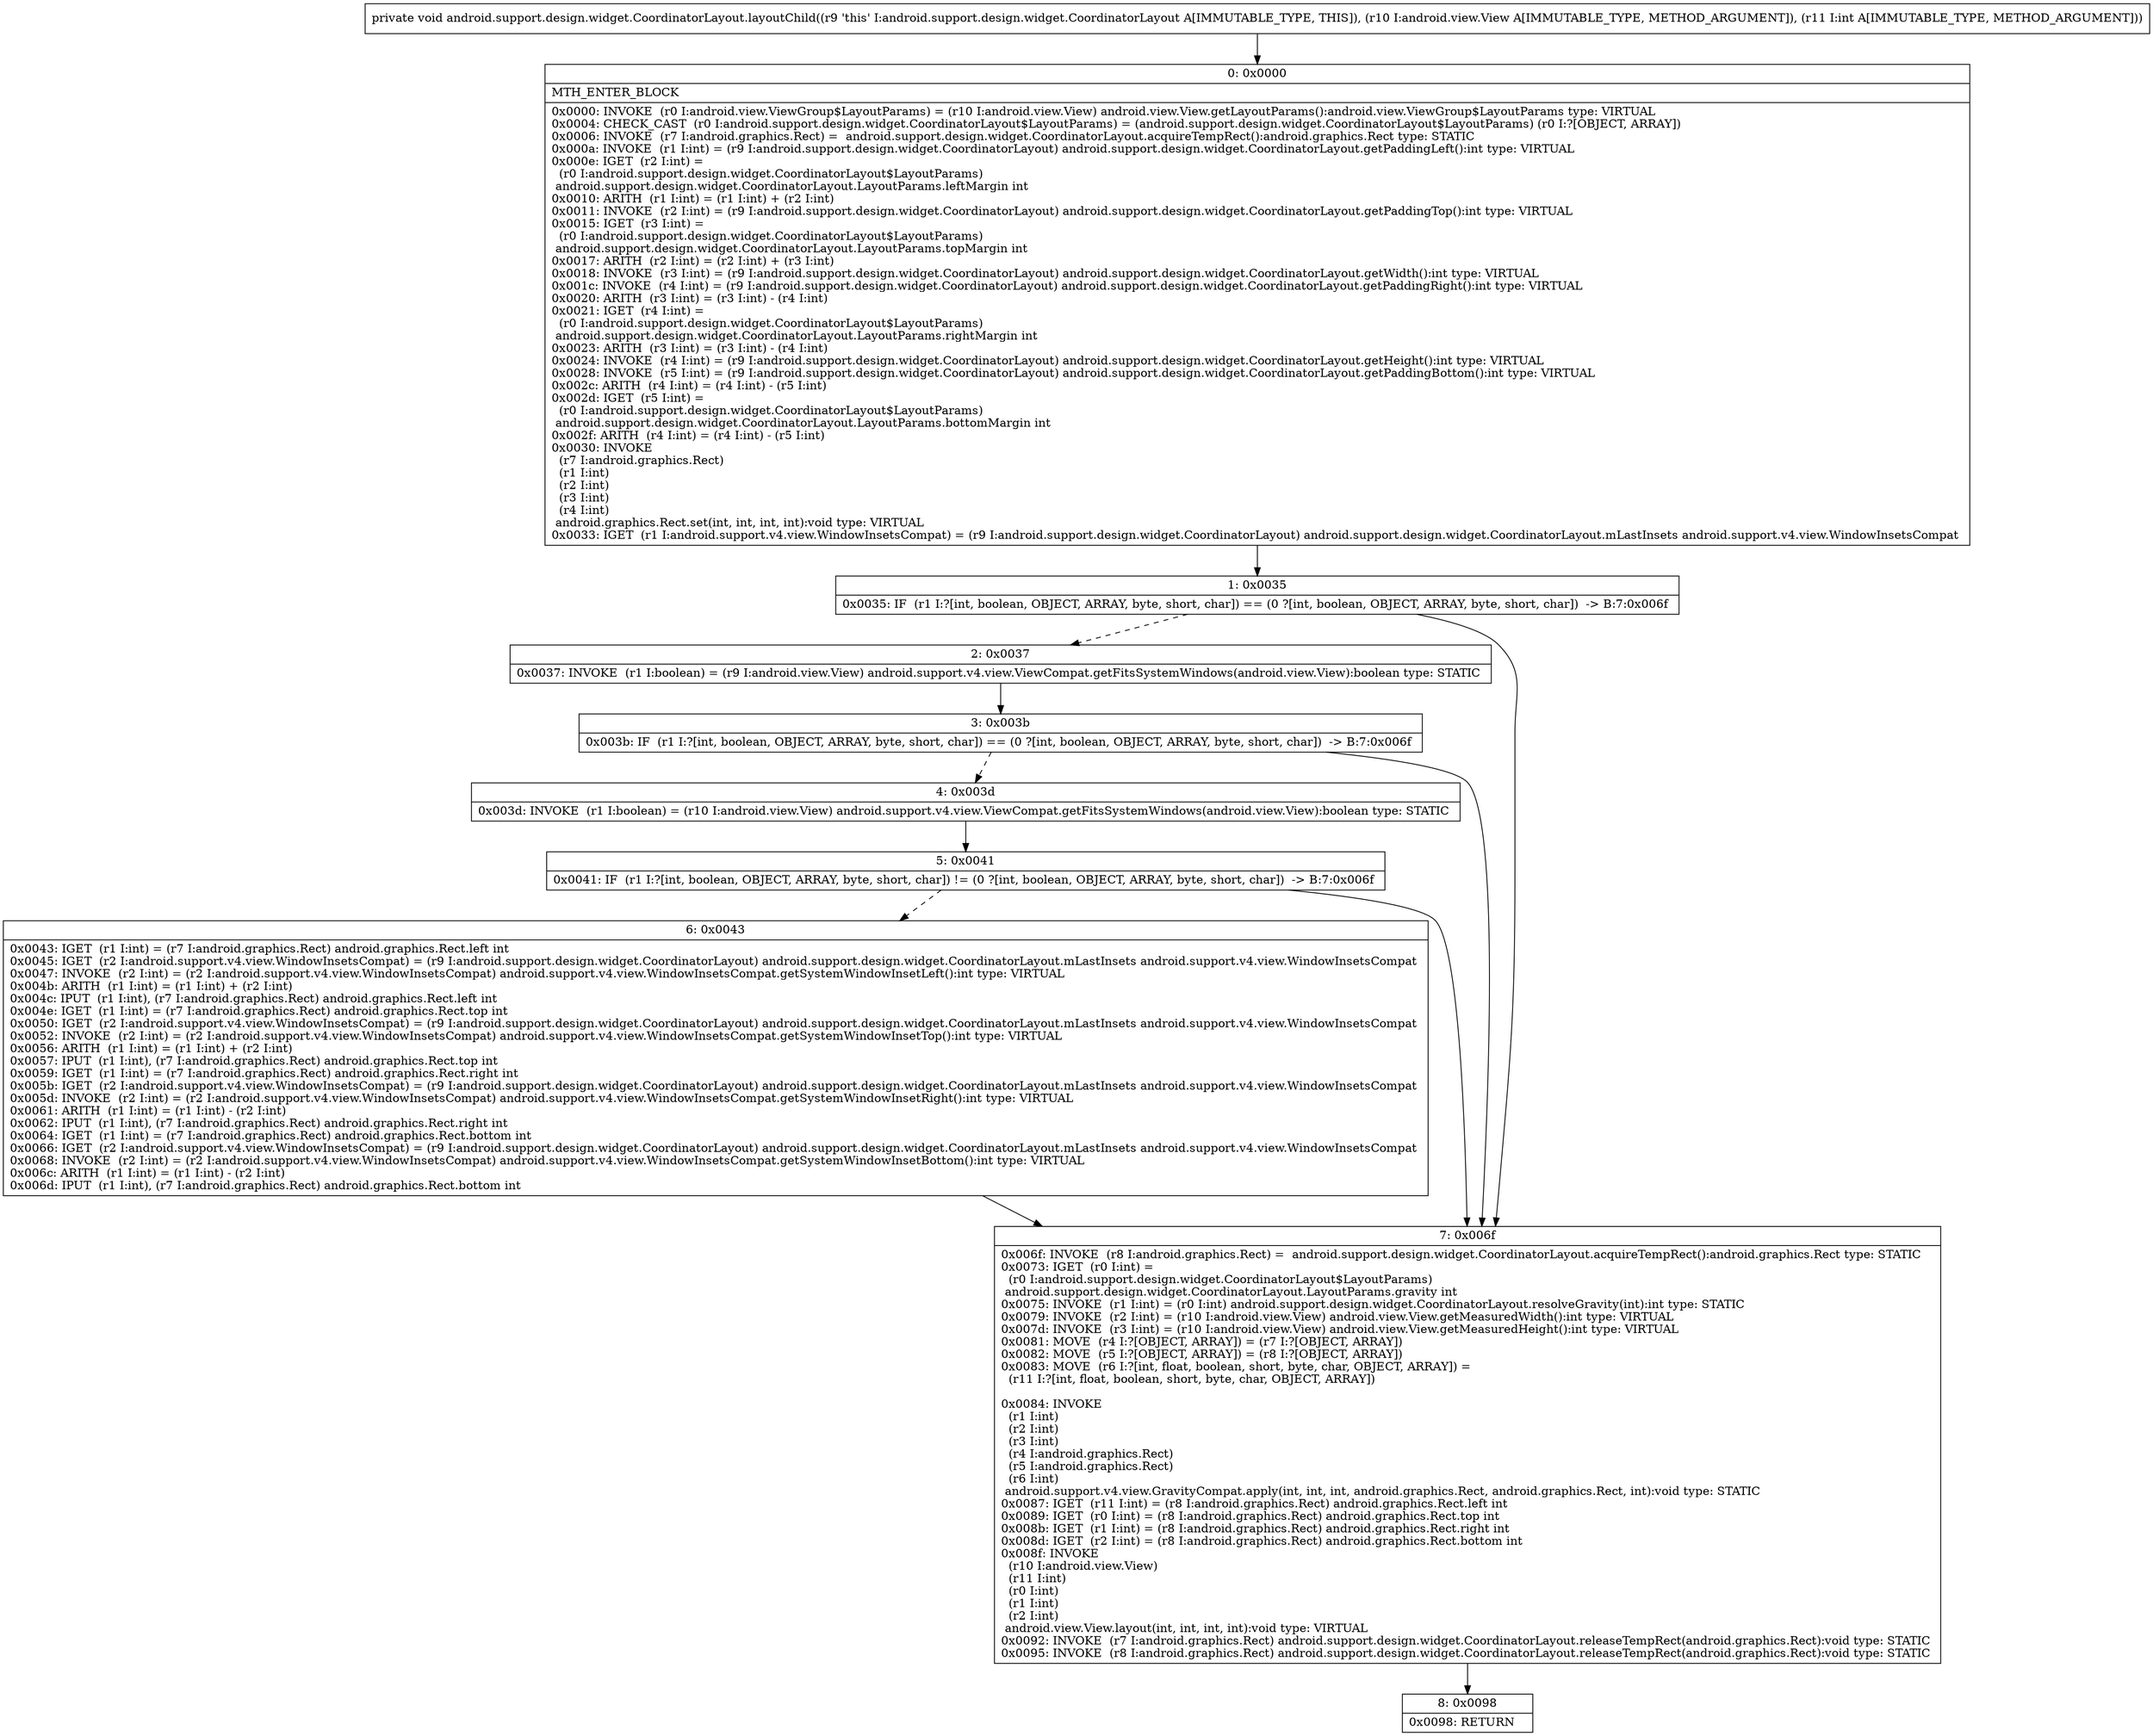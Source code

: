 digraph "CFG forandroid.support.design.widget.CoordinatorLayout.layoutChild(Landroid\/view\/View;I)V" {
Node_0 [shape=record,label="{0\:\ 0x0000|MTH_ENTER_BLOCK\l|0x0000: INVOKE  (r0 I:android.view.ViewGroup$LayoutParams) = (r10 I:android.view.View) android.view.View.getLayoutParams():android.view.ViewGroup$LayoutParams type: VIRTUAL \l0x0004: CHECK_CAST  (r0 I:android.support.design.widget.CoordinatorLayout$LayoutParams) = (android.support.design.widget.CoordinatorLayout$LayoutParams) (r0 I:?[OBJECT, ARRAY]) \l0x0006: INVOKE  (r7 I:android.graphics.Rect) =  android.support.design.widget.CoordinatorLayout.acquireTempRect():android.graphics.Rect type: STATIC \l0x000a: INVOKE  (r1 I:int) = (r9 I:android.support.design.widget.CoordinatorLayout) android.support.design.widget.CoordinatorLayout.getPaddingLeft():int type: VIRTUAL \l0x000e: IGET  (r2 I:int) = \l  (r0 I:android.support.design.widget.CoordinatorLayout$LayoutParams)\l android.support.design.widget.CoordinatorLayout.LayoutParams.leftMargin int \l0x0010: ARITH  (r1 I:int) = (r1 I:int) + (r2 I:int) \l0x0011: INVOKE  (r2 I:int) = (r9 I:android.support.design.widget.CoordinatorLayout) android.support.design.widget.CoordinatorLayout.getPaddingTop():int type: VIRTUAL \l0x0015: IGET  (r3 I:int) = \l  (r0 I:android.support.design.widget.CoordinatorLayout$LayoutParams)\l android.support.design.widget.CoordinatorLayout.LayoutParams.topMargin int \l0x0017: ARITH  (r2 I:int) = (r2 I:int) + (r3 I:int) \l0x0018: INVOKE  (r3 I:int) = (r9 I:android.support.design.widget.CoordinatorLayout) android.support.design.widget.CoordinatorLayout.getWidth():int type: VIRTUAL \l0x001c: INVOKE  (r4 I:int) = (r9 I:android.support.design.widget.CoordinatorLayout) android.support.design.widget.CoordinatorLayout.getPaddingRight():int type: VIRTUAL \l0x0020: ARITH  (r3 I:int) = (r3 I:int) \- (r4 I:int) \l0x0021: IGET  (r4 I:int) = \l  (r0 I:android.support.design.widget.CoordinatorLayout$LayoutParams)\l android.support.design.widget.CoordinatorLayout.LayoutParams.rightMargin int \l0x0023: ARITH  (r3 I:int) = (r3 I:int) \- (r4 I:int) \l0x0024: INVOKE  (r4 I:int) = (r9 I:android.support.design.widget.CoordinatorLayout) android.support.design.widget.CoordinatorLayout.getHeight():int type: VIRTUAL \l0x0028: INVOKE  (r5 I:int) = (r9 I:android.support.design.widget.CoordinatorLayout) android.support.design.widget.CoordinatorLayout.getPaddingBottom():int type: VIRTUAL \l0x002c: ARITH  (r4 I:int) = (r4 I:int) \- (r5 I:int) \l0x002d: IGET  (r5 I:int) = \l  (r0 I:android.support.design.widget.CoordinatorLayout$LayoutParams)\l android.support.design.widget.CoordinatorLayout.LayoutParams.bottomMargin int \l0x002f: ARITH  (r4 I:int) = (r4 I:int) \- (r5 I:int) \l0x0030: INVOKE  \l  (r7 I:android.graphics.Rect)\l  (r1 I:int)\l  (r2 I:int)\l  (r3 I:int)\l  (r4 I:int)\l android.graphics.Rect.set(int, int, int, int):void type: VIRTUAL \l0x0033: IGET  (r1 I:android.support.v4.view.WindowInsetsCompat) = (r9 I:android.support.design.widget.CoordinatorLayout) android.support.design.widget.CoordinatorLayout.mLastInsets android.support.v4.view.WindowInsetsCompat \l}"];
Node_1 [shape=record,label="{1\:\ 0x0035|0x0035: IF  (r1 I:?[int, boolean, OBJECT, ARRAY, byte, short, char]) == (0 ?[int, boolean, OBJECT, ARRAY, byte, short, char])  \-\> B:7:0x006f \l}"];
Node_2 [shape=record,label="{2\:\ 0x0037|0x0037: INVOKE  (r1 I:boolean) = (r9 I:android.view.View) android.support.v4.view.ViewCompat.getFitsSystemWindows(android.view.View):boolean type: STATIC \l}"];
Node_3 [shape=record,label="{3\:\ 0x003b|0x003b: IF  (r1 I:?[int, boolean, OBJECT, ARRAY, byte, short, char]) == (0 ?[int, boolean, OBJECT, ARRAY, byte, short, char])  \-\> B:7:0x006f \l}"];
Node_4 [shape=record,label="{4\:\ 0x003d|0x003d: INVOKE  (r1 I:boolean) = (r10 I:android.view.View) android.support.v4.view.ViewCompat.getFitsSystemWindows(android.view.View):boolean type: STATIC \l}"];
Node_5 [shape=record,label="{5\:\ 0x0041|0x0041: IF  (r1 I:?[int, boolean, OBJECT, ARRAY, byte, short, char]) != (0 ?[int, boolean, OBJECT, ARRAY, byte, short, char])  \-\> B:7:0x006f \l}"];
Node_6 [shape=record,label="{6\:\ 0x0043|0x0043: IGET  (r1 I:int) = (r7 I:android.graphics.Rect) android.graphics.Rect.left int \l0x0045: IGET  (r2 I:android.support.v4.view.WindowInsetsCompat) = (r9 I:android.support.design.widget.CoordinatorLayout) android.support.design.widget.CoordinatorLayout.mLastInsets android.support.v4.view.WindowInsetsCompat \l0x0047: INVOKE  (r2 I:int) = (r2 I:android.support.v4.view.WindowInsetsCompat) android.support.v4.view.WindowInsetsCompat.getSystemWindowInsetLeft():int type: VIRTUAL \l0x004b: ARITH  (r1 I:int) = (r1 I:int) + (r2 I:int) \l0x004c: IPUT  (r1 I:int), (r7 I:android.graphics.Rect) android.graphics.Rect.left int \l0x004e: IGET  (r1 I:int) = (r7 I:android.graphics.Rect) android.graphics.Rect.top int \l0x0050: IGET  (r2 I:android.support.v4.view.WindowInsetsCompat) = (r9 I:android.support.design.widget.CoordinatorLayout) android.support.design.widget.CoordinatorLayout.mLastInsets android.support.v4.view.WindowInsetsCompat \l0x0052: INVOKE  (r2 I:int) = (r2 I:android.support.v4.view.WindowInsetsCompat) android.support.v4.view.WindowInsetsCompat.getSystemWindowInsetTop():int type: VIRTUAL \l0x0056: ARITH  (r1 I:int) = (r1 I:int) + (r2 I:int) \l0x0057: IPUT  (r1 I:int), (r7 I:android.graphics.Rect) android.graphics.Rect.top int \l0x0059: IGET  (r1 I:int) = (r7 I:android.graphics.Rect) android.graphics.Rect.right int \l0x005b: IGET  (r2 I:android.support.v4.view.WindowInsetsCompat) = (r9 I:android.support.design.widget.CoordinatorLayout) android.support.design.widget.CoordinatorLayout.mLastInsets android.support.v4.view.WindowInsetsCompat \l0x005d: INVOKE  (r2 I:int) = (r2 I:android.support.v4.view.WindowInsetsCompat) android.support.v4.view.WindowInsetsCompat.getSystemWindowInsetRight():int type: VIRTUAL \l0x0061: ARITH  (r1 I:int) = (r1 I:int) \- (r2 I:int) \l0x0062: IPUT  (r1 I:int), (r7 I:android.graphics.Rect) android.graphics.Rect.right int \l0x0064: IGET  (r1 I:int) = (r7 I:android.graphics.Rect) android.graphics.Rect.bottom int \l0x0066: IGET  (r2 I:android.support.v4.view.WindowInsetsCompat) = (r9 I:android.support.design.widget.CoordinatorLayout) android.support.design.widget.CoordinatorLayout.mLastInsets android.support.v4.view.WindowInsetsCompat \l0x0068: INVOKE  (r2 I:int) = (r2 I:android.support.v4.view.WindowInsetsCompat) android.support.v4.view.WindowInsetsCompat.getSystemWindowInsetBottom():int type: VIRTUAL \l0x006c: ARITH  (r1 I:int) = (r1 I:int) \- (r2 I:int) \l0x006d: IPUT  (r1 I:int), (r7 I:android.graphics.Rect) android.graphics.Rect.bottom int \l}"];
Node_7 [shape=record,label="{7\:\ 0x006f|0x006f: INVOKE  (r8 I:android.graphics.Rect) =  android.support.design.widget.CoordinatorLayout.acquireTempRect():android.graphics.Rect type: STATIC \l0x0073: IGET  (r0 I:int) = \l  (r0 I:android.support.design.widget.CoordinatorLayout$LayoutParams)\l android.support.design.widget.CoordinatorLayout.LayoutParams.gravity int \l0x0075: INVOKE  (r1 I:int) = (r0 I:int) android.support.design.widget.CoordinatorLayout.resolveGravity(int):int type: STATIC \l0x0079: INVOKE  (r2 I:int) = (r10 I:android.view.View) android.view.View.getMeasuredWidth():int type: VIRTUAL \l0x007d: INVOKE  (r3 I:int) = (r10 I:android.view.View) android.view.View.getMeasuredHeight():int type: VIRTUAL \l0x0081: MOVE  (r4 I:?[OBJECT, ARRAY]) = (r7 I:?[OBJECT, ARRAY]) \l0x0082: MOVE  (r5 I:?[OBJECT, ARRAY]) = (r8 I:?[OBJECT, ARRAY]) \l0x0083: MOVE  (r6 I:?[int, float, boolean, short, byte, char, OBJECT, ARRAY]) = \l  (r11 I:?[int, float, boolean, short, byte, char, OBJECT, ARRAY])\l \l0x0084: INVOKE  \l  (r1 I:int)\l  (r2 I:int)\l  (r3 I:int)\l  (r4 I:android.graphics.Rect)\l  (r5 I:android.graphics.Rect)\l  (r6 I:int)\l android.support.v4.view.GravityCompat.apply(int, int, int, android.graphics.Rect, android.graphics.Rect, int):void type: STATIC \l0x0087: IGET  (r11 I:int) = (r8 I:android.graphics.Rect) android.graphics.Rect.left int \l0x0089: IGET  (r0 I:int) = (r8 I:android.graphics.Rect) android.graphics.Rect.top int \l0x008b: IGET  (r1 I:int) = (r8 I:android.graphics.Rect) android.graphics.Rect.right int \l0x008d: IGET  (r2 I:int) = (r8 I:android.graphics.Rect) android.graphics.Rect.bottom int \l0x008f: INVOKE  \l  (r10 I:android.view.View)\l  (r11 I:int)\l  (r0 I:int)\l  (r1 I:int)\l  (r2 I:int)\l android.view.View.layout(int, int, int, int):void type: VIRTUAL \l0x0092: INVOKE  (r7 I:android.graphics.Rect) android.support.design.widget.CoordinatorLayout.releaseTempRect(android.graphics.Rect):void type: STATIC \l0x0095: INVOKE  (r8 I:android.graphics.Rect) android.support.design.widget.CoordinatorLayout.releaseTempRect(android.graphics.Rect):void type: STATIC \l}"];
Node_8 [shape=record,label="{8\:\ 0x0098|0x0098: RETURN   \l}"];
MethodNode[shape=record,label="{private void android.support.design.widget.CoordinatorLayout.layoutChild((r9 'this' I:android.support.design.widget.CoordinatorLayout A[IMMUTABLE_TYPE, THIS]), (r10 I:android.view.View A[IMMUTABLE_TYPE, METHOD_ARGUMENT]), (r11 I:int A[IMMUTABLE_TYPE, METHOD_ARGUMENT])) }"];
MethodNode -> Node_0;
Node_0 -> Node_1;
Node_1 -> Node_2[style=dashed];
Node_1 -> Node_7;
Node_2 -> Node_3;
Node_3 -> Node_4[style=dashed];
Node_3 -> Node_7;
Node_4 -> Node_5;
Node_5 -> Node_6[style=dashed];
Node_5 -> Node_7;
Node_6 -> Node_7;
Node_7 -> Node_8;
}


